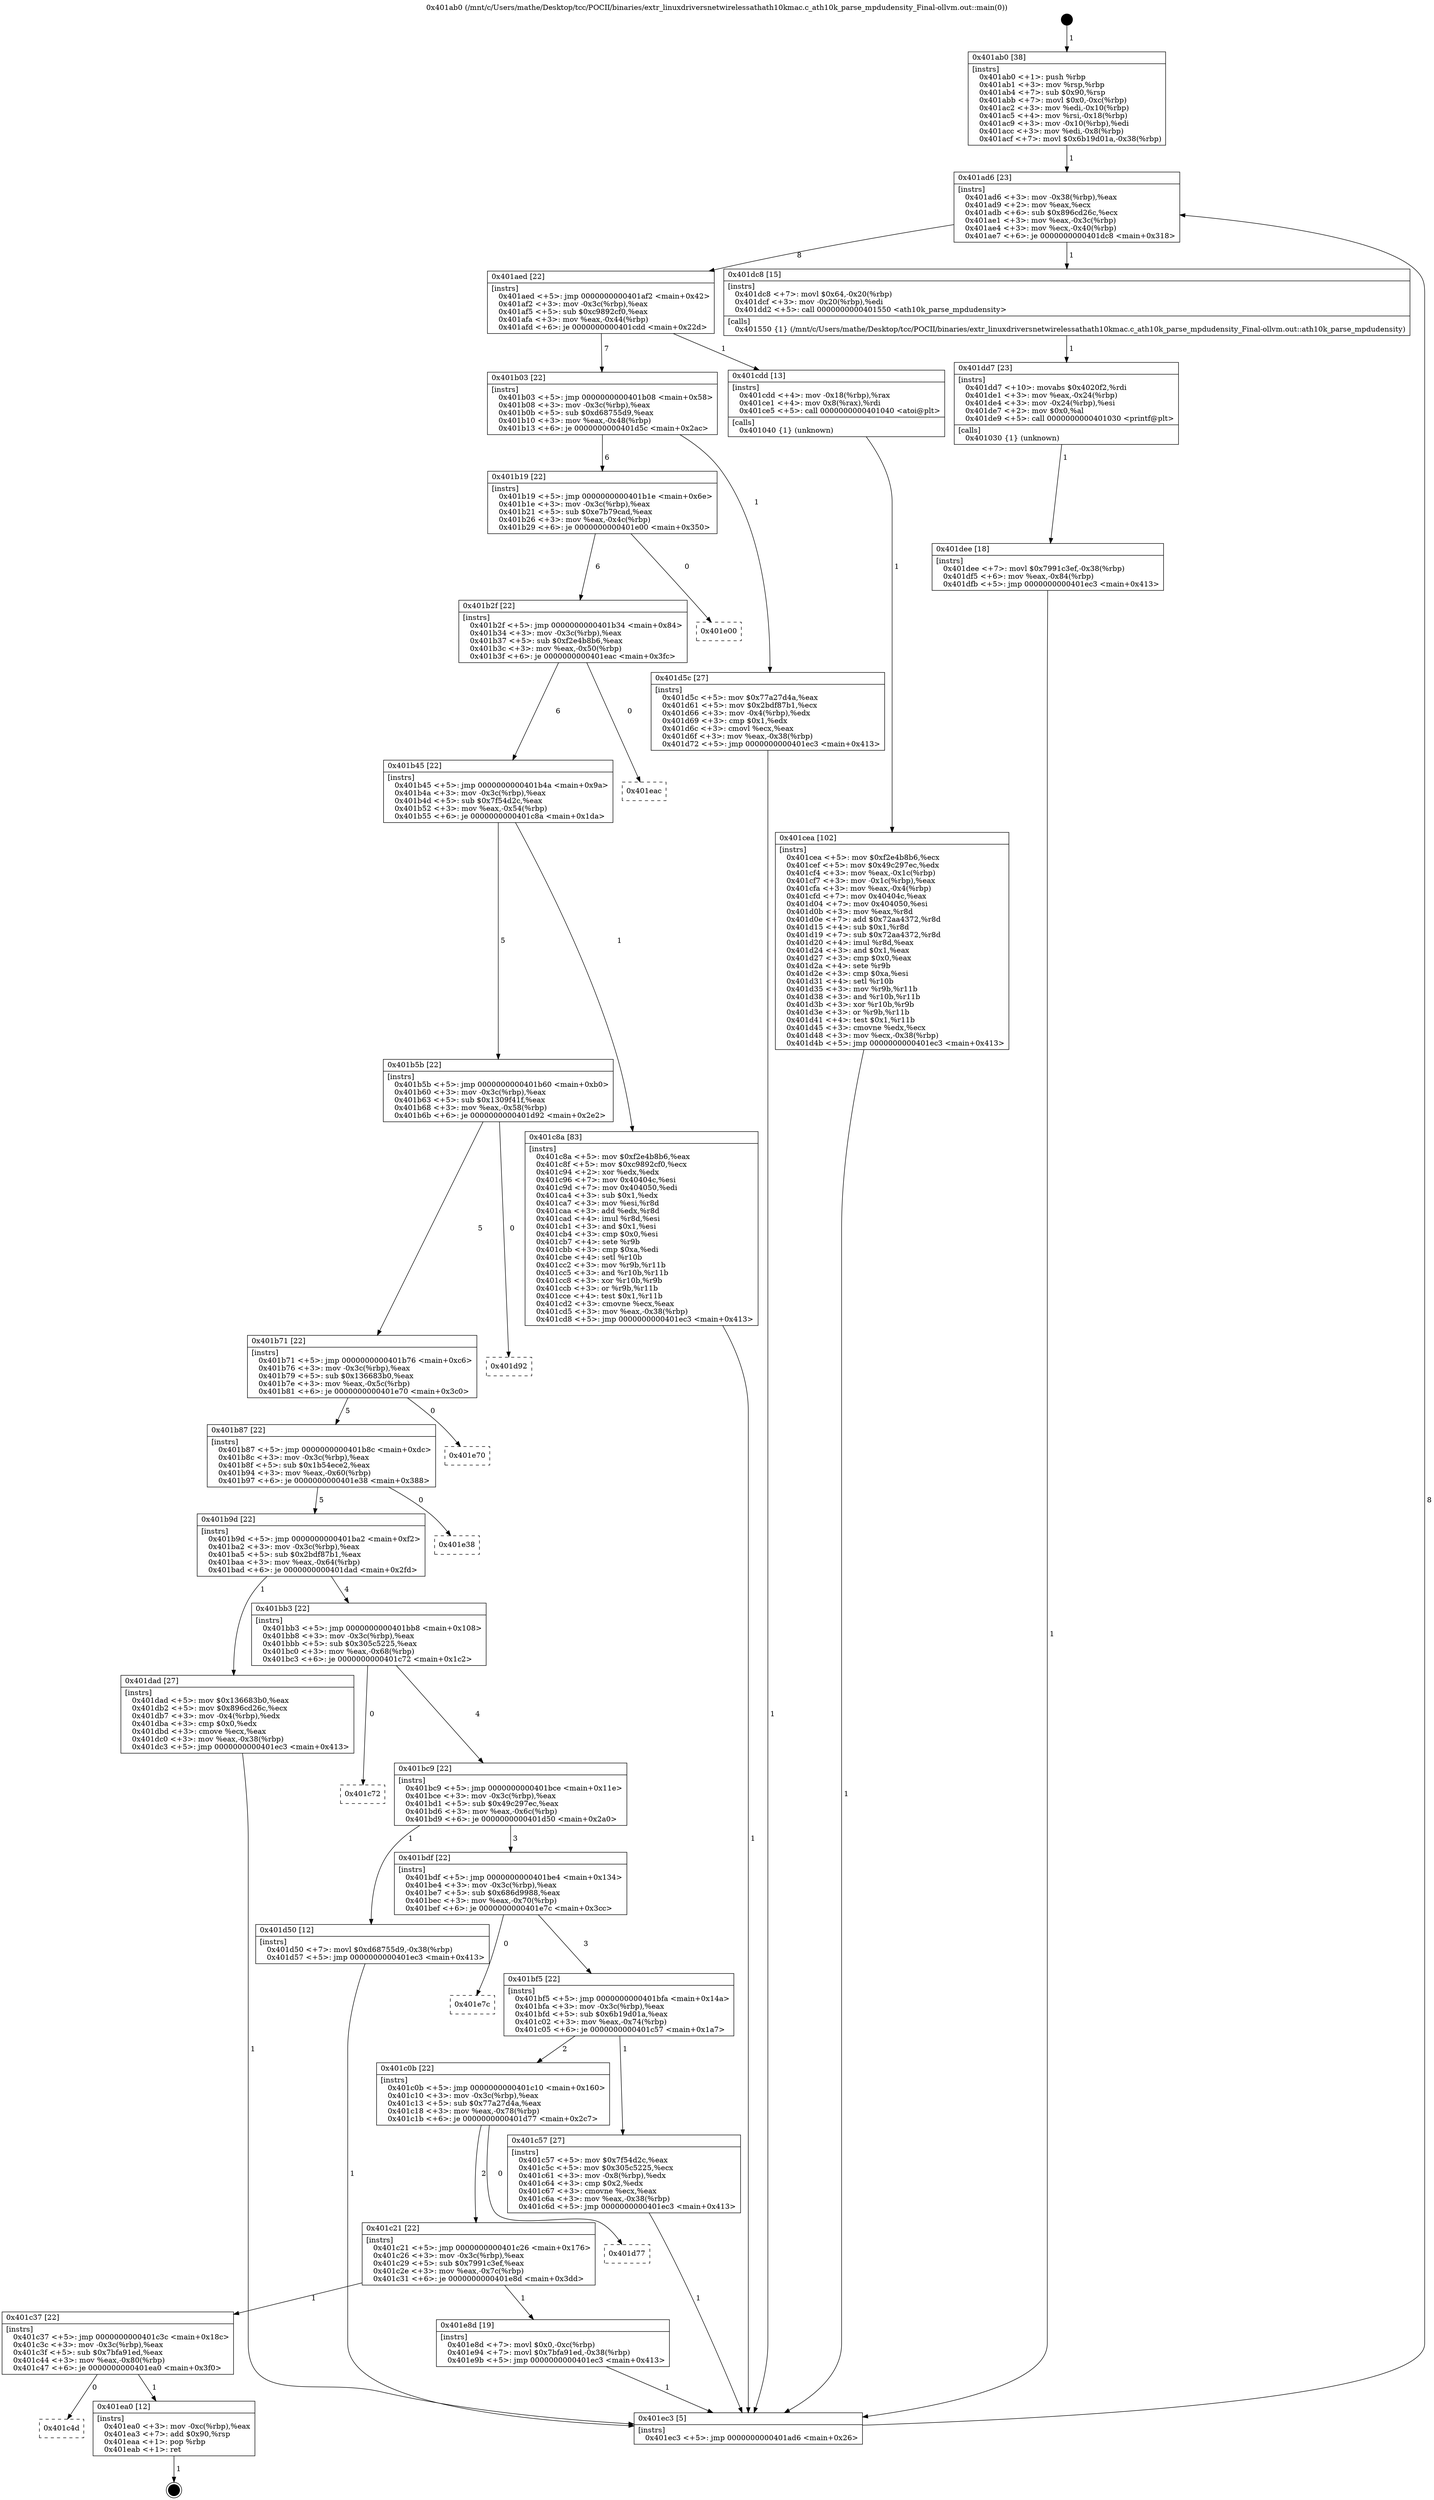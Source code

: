 digraph "0x401ab0" {
  label = "0x401ab0 (/mnt/c/Users/mathe/Desktop/tcc/POCII/binaries/extr_linuxdriversnetwirelessathath10kmac.c_ath10k_parse_mpdudensity_Final-ollvm.out::main(0))"
  labelloc = "t"
  node[shape=record]

  Entry [label="",width=0.3,height=0.3,shape=circle,fillcolor=black,style=filled]
  "0x401ad6" [label="{
     0x401ad6 [23]\l
     | [instrs]\l
     &nbsp;&nbsp;0x401ad6 \<+3\>: mov -0x38(%rbp),%eax\l
     &nbsp;&nbsp;0x401ad9 \<+2\>: mov %eax,%ecx\l
     &nbsp;&nbsp;0x401adb \<+6\>: sub $0x896cd26c,%ecx\l
     &nbsp;&nbsp;0x401ae1 \<+3\>: mov %eax,-0x3c(%rbp)\l
     &nbsp;&nbsp;0x401ae4 \<+3\>: mov %ecx,-0x40(%rbp)\l
     &nbsp;&nbsp;0x401ae7 \<+6\>: je 0000000000401dc8 \<main+0x318\>\l
  }"]
  "0x401dc8" [label="{
     0x401dc8 [15]\l
     | [instrs]\l
     &nbsp;&nbsp;0x401dc8 \<+7\>: movl $0x64,-0x20(%rbp)\l
     &nbsp;&nbsp;0x401dcf \<+3\>: mov -0x20(%rbp),%edi\l
     &nbsp;&nbsp;0x401dd2 \<+5\>: call 0000000000401550 \<ath10k_parse_mpdudensity\>\l
     | [calls]\l
     &nbsp;&nbsp;0x401550 \{1\} (/mnt/c/Users/mathe/Desktop/tcc/POCII/binaries/extr_linuxdriversnetwirelessathath10kmac.c_ath10k_parse_mpdudensity_Final-ollvm.out::ath10k_parse_mpdudensity)\l
  }"]
  "0x401aed" [label="{
     0x401aed [22]\l
     | [instrs]\l
     &nbsp;&nbsp;0x401aed \<+5\>: jmp 0000000000401af2 \<main+0x42\>\l
     &nbsp;&nbsp;0x401af2 \<+3\>: mov -0x3c(%rbp),%eax\l
     &nbsp;&nbsp;0x401af5 \<+5\>: sub $0xc9892cf0,%eax\l
     &nbsp;&nbsp;0x401afa \<+3\>: mov %eax,-0x44(%rbp)\l
     &nbsp;&nbsp;0x401afd \<+6\>: je 0000000000401cdd \<main+0x22d\>\l
  }"]
  Exit [label="",width=0.3,height=0.3,shape=circle,fillcolor=black,style=filled,peripheries=2]
  "0x401cdd" [label="{
     0x401cdd [13]\l
     | [instrs]\l
     &nbsp;&nbsp;0x401cdd \<+4\>: mov -0x18(%rbp),%rax\l
     &nbsp;&nbsp;0x401ce1 \<+4\>: mov 0x8(%rax),%rdi\l
     &nbsp;&nbsp;0x401ce5 \<+5\>: call 0000000000401040 \<atoi@plt\>\l
     | [calls]\l
     &nbsp;&nbsp;0x401040 \{1\} (unknown)\l
  }"]
  "0x401b03" [label="{
     0x401b03 [22]\l
     | [instrs]\l
     &nbsp;&nbsp;0x401b03 \<+5\>: jmp 0000000000401b08 \<main+0x58\>\l
     &nbsp;&nbsp;0x401b08 \<+3\>: mov -0x3c(%rbp),%eax\l
     &nbsp;&nbsp;0x401b0b \<+5\>: sub $0xd68755d9,%eax\l
     &nbsp;&nbsp;0x401b10 \<+3\>: mov %eax,-0x48(%rbp)\l
     &nbsp;&nbsp;0x401b13 \<+6\>: je 0000000000401d5c \<main+0x2ac\>\l
  }"]
  "0x401c4d" [label="{
     0x401c4d\l
  }", style=dashed]
  "0x401d5c" [label="{
     0x401d5c [27]\l
     | [instrs]\l
     &nbsp;&nbsp;0x401d5c \<+5\>: mov $0x77a27d4a,%eax\l
     &nbsp;&nbsp;0x401d61 \<+5\>: mov $0x2bdf87b1,%ecx\l
     &nbsp;&nbsp;0x401d66 \<+3\>: mov -0x4(%rbp),%edx\l
     &nbsp;&nbsp;0x401d69 \<+3\>: cmp $0x1,%edx\l
     &nbsp;&nbsp;0x401d6c \<+3\>: cmovl %ecx,%eax\l
     &nbsp;&nbsp;0x401d6f \<+3\>: mov %eax,-0x38(%rbp)\l
     &nbsp;&nbsp;0x401d72 \<+5\>: jmp 0000000000401ec3 \<main+0x413\>\l
  }"]
  "0x401b19" [label="{
     0x401b19 [22]\l
     | [instrs]\l
     &nbsp;&nbsp;0x401b19 \<+5\>: jmp 0000000000401b1e \<main+0x6e\>\l
     &nbsp;&nbsp;0x401b1e \<+3\>: mov -0x3c(%rbp),%eax\l
     &nbsp;&nbsp;0x401b21 \<+5\>: sub $0xe7b79cad,%eax\l
     &nbsp;&nbsp;0x401b26 \<+3\>: mov %eax,-0x4c(%rbp)\l
     &nbsp;&nbsp;0x401b29 \<+6\>: je 0000000000401e00 \<main+0x350\>\l
  }"]
  "0x401ea0" [label="{
     0x401ea0 [12]\l
     | [instrs]\l
     &nbsp;&nbsp;0x401ea0 \<+3\>: mov -0xc(%rbp),%eax\l
     &nbsp;&nbsp;0x401ea3 \<+7\>: add $0x90,%rsp\l
     &nbsp;&nbsp;0x401eaa \<+1\>: pop %rbp\l
     &nbsp;&nbsp;0x401eab \<+1\>: ret\l
  }"]
  "0x401e00" [label="{
     0x401e00\l
  }", style=dashed]
  "0x401b2f" [label="{
     0x401b2f [22]\l
     | [instrs]\l
     &nbsp;&nbsp;0x401b2f \<+5\>: jmp 0000000000401b34 \<main+0x84\>\l
     &nbsp;&nbsp;0x401b34 \<+3\>: mov -0x3c(%rbp),%eax\l
     &nbsp;&nbsp;0x401b37 \<+5\>: sub $0xf2e4b8b6,%eax\l
     &nbsp;&nbsp;0x401b3c \<+3\>: mov %eax,-0x50(%rbp)\l
     &nbsp;&nbsp;0x401b3f \<+6\>: je 0000000000401eac \<main+0x3fc\>\l
  }"]
  "0x401c37" [label="{
     0x401c37 [22]\l
     | [instrs]\l
     &nbsp;&nbsp;0x401c37 \<+5\>: jmp 0000000000401c3c \<main+0x18c\>\l
     &nbsp;&nbsp;0x401c3c \<+3\>: mov -0x3c(%rbp),%eax\l
     &nbsp;&nbsp;0x401c3f \<+5\>: sub $0x7bfa91ed,%eax\l
     &nbsp;&nbsp;0x401c44 \<+3\>: mov %eax,-0x80(%rbp)\l
     &nbsp;&nbsp;0x401c47 \<+6\>: je 0000000000401ea0 \<main+0x3f0\>\l
  }"]
  "0x401eac" [label="{
     0x401eac\l
  }", style=dashed]
  "0x401b45" [label="{
     0x401b45 [22]\l
     | [instrs]\l
     &nbsp;&nbsp;0x401b45 \<+5\>: jmp 0000000000401b4a \<main+0x9a\>\l
     &nbsp;&nbsp;0x401b4a \<+3\>: mov -0x3c(%rbp),%eax\l
     &nbsp;&nbsp;0x401b4d \<+5\>: sub $0x7f54d2c,%eax\l
     &nbsp;&nbsp;0x401b52 \<+3\>: mov %eax,-0x54(%rbp)\l
     &nbsp;&nbsp;0x401b55 \<+6\>: je 0000000000401c8a \<main+0x1da\>\l
  }"]
  "0x401e8d" [label="{
     0x401e8d [19]\l
     | [instrs]\l
     &nbsp;&nbsp;0x401e8d \<+7\>: movl $0x0,-0xc(%rbp)\l
     &nbsp;&nbsp;0x401e94 \<+7\>: movl $0x7bfa91ed,-0x38(%rbp)\l
     &nbsp;&nbsp;0x401e9b \<+5\>: jmp 0000000000401ec3 \<main+0x413\>\l
  }"]
  "0x401c8a" [label="{
     0x401c8a [83]\l
     | [instrs]\l
     &nbsp;&nbsp;0x401c8a \<+5\>: mov $0xf2e4b8b6,%eax\l
     &nbsp;&nbsp;0x401c8f \<+5\>: mov $0xc9892cf0,%ecx\l
     &nbsp;&nbsp;0x401c94 \<+2\>: xor %edx,%edx\l
     &nbsp;&nbsp;0x401c96 \<+7\>: mov 0x40404c,%esi\l
     &nbsp;&nbsp;0x401c9d \<+7\>: mov 0x404050,%edi\l
     &nbsp;&nbsp;0x401ca4 \<+3\>: sub $0x1,%edx\l
     &nbsp;&nbsp;0x401ca7 \<+3\>: mov %esi,%r8d\l
     &nbsp;&nbsp;0x401caa \<+3\>: add %edx,%r8d\l
     &nbsp;&nbsp;0x401cad \<+4\>: imul %r8d,%esi\l
     &nbsp;&nbsp;0x401cb1 \<+3\>: and $0x1,%esi\l
     &nbsp;&nbsp;0x401cb4 \<+3\>: cmp $0x0,%esi\l
     &nbsp;&nbsp;0x401cb7 \<+4\>: sete %r9b\l
     &nbsp;&nbsp;0x401cbb \<+3\>: cmp $0xa,%edi\l
     &nbsp;&nbsp;0x401cbe \<+4\>: setl %r10b\l
     &nbsp;&nbsp;0x401cc2 \<+3\>: mov %r9b,%r11b\l
     &nbsp;&nbsp;0x401cc5 \<+3\>: and %r10b,%r11b\l
     &nbsp;&nbsp;0x401cc8 \<+3\>: xor %r10b,%r9b\l
     &nbsp;&nbsp;0x401ccb \<+3\>: or %r9b,%r11b\l
     &nbsp;&nbsp;0x401cce \<+4\>: test $0x1,%r11b\l
     &nbsp;&nbsp;0x401cd2 \<+3\>: cmovne %ecx,%eax\l
     &nbsp;&nbsp;0x401cd5 \<+3\>: mov %eax,-0x38(%rbp)\l
     &nbsp;&nbsp;0x401cd8 \<+5\>: jmp 0000000000401ec3 \<main+0x413\>\l
  }"]
  "0x401b5b" [label="{
     0x401b5b [22]\l
     | [instrs]\l
     &nbsp;&nbsp;0x401b5b \<+5\>: jmp 0000000000401b60 \<main+0xb0\>\l
     &nbsp;&nbsp;0x401b60 \<+3\>: mov -0x3c(%rbp),%eax\l
     &nbsp;&nbsp;0x401b63 \<+5\>: sub $0x1309f41f,%eax\l
     &nbsp;&nbsp;0x401b68 \<+3\>: mov %eax,-0x58(%rbp)\l
     &nbsp;&nbsp;0x401b6b \<+6\>: je 0000000000401d92 \<main+0x2e2\>\l
  }"]
  "0x401c21" [label="{
     0x401c21 [22]\l
     | [instrs]\l
     &nbsp;&nbsp;0x401c21 \<+5\>: jmp 0000000000401c26 \<main+0x176\>\l
     &nbsp;&nbsp;0x401c26 \<+3\>: mov -0x3c(%rbp),%eax\l
     &nbsp;&nbsp;0x401c29 \<+5\>: sub $0x7991c3ef,%eax\l
     &nbsp;&nbsp;0x401c2e \<+3\>: mov %eax,-0x7c(%rbp)\l
     &nbsp;&nbsp;0x401c31 \<+6\>: je 0000000000401e8d \<main+0x3dd\>\l
  }"]
  "0x401d92" [label="{
     0x401d92\l
  }", style=dashed]
  "0x401b71" [label="{
     0x401b71 [22]\l
     | [instrs]\l
     &nbsp;&nbsp;0x401b71 \<+5\>: jmp 0000000000401b76 \<main+0xc6\>\l
     &nbsp;&nbsp;0x401b76 \<+3\>: mov -0x3c(%rbp),%eax\l
     &nbsp;&nbsp;0x401b79 \<+5\>: sub $0x136683b0,%eax\l
     &nbsp;&nbsp;0x401b7e \<+3\>: mov %eax,-0x5c(%rbp)\l
     &nbsp;&nbsp;0x401b81 \<+6\>: je 0000000000401e70 \<main+0x3c0\>\l
  }"]
  "0x401d77" [label="{
     0x401d77\l
  }", style=dashed]
  "0x401e70" [label="{
     0x401e70\l
  }", style=dashed]
  "0x401b87" [label="{
     0x401b87 [22]\l
     | [instrs]\l
     &nbsp;&nbsp;0x401b87 \<+5\>: jmp 0000000000401b8c \<main+0xdc\>\l
     &nbsp;&nbsp;0x401b8c \<+3\>: mov -0x3c(%rbp),%eax\l
     &nbsp;&nbsp;0x401b8f \<+5\>: sub $0x1b54ece2,%eax\l
     &nbsp;&nbsp;0x401b94 \<+3\>: mov %eax,-0x60(%rbp)\l
     &nbsp;&nbsp;0x401b97 \<+6\>: je 0000000000401e38 \<main+0x388\>\l
  }"]
  "0x401dee" [label="{
     0x401dee [18]\l
     | [instrs]\l
     &nbsp;&nbsp;0x401dee \<+7\>: movl $0x7991c3ef,-0x38(%rbp)\l
     &nbsp;&nbsp;0x401df5 \<+6\>: mov %eax,-0x84(%rbp)\l
     &nbsp;&nbsp;0x401dfb \<+5\>: jmp 0000000000401ec3 \<main+0x413\>\l
  }"]
  "0x401e38" [label="{
     0x401e38\l
  }", style=dashed]
  "0x401b9d" [label="{
     0x401b9d [22]\l
     | [instrs]\l
     &nbsp;&nbsp;0x401b9d \<+5\>: jmp 0000000000401ba2 \<main+0xf2\>\l
     &nbsp;&nbsp;0x401ba2 \<+3\>: mov -0x3c(%rbp),%eax\l
     &nbsp;&nbsp;0x401ba5 \<+5\>: sub $0x2bdf87b1,%eax\l
     &nbsp;&nbsp;0x401baa \<+3\>: mov %eax,-0x64(%rbp)\l
     &nbsp;&nbsp;0x401bad \<+6\>: je 0000000000401dad \<main+0x2fd\>\l
  }"]
  "0x401dd7" [label="{
     0x401dd7 [23]\l
     | [instrs]\l
     &nbsp;&nbsp;0x401dd7 \<+10\>: movabs $0x4020f2,%rdi\l
     &nbsp;&nbsp;0x401de1 \<+3\>: mov %eax,-0x24(%rbp)\l
     &nbsp;&nbsp;0x401de4 \<+3\>: mov -0x24(%rbp),%esi\l
     &nbsp;&nbsp;0x401de7 \<+2\>: mov $0x0,%al\l
     &nbsp;&nbsp;0x401de9 \<+5\>: call 0000000000401030 \<printf@plt\>\l
     | [calls]\l
     &nbsp;&nbsp;0x401030 \{1\} (unknown)\l
  }"]
  "0x401dad" [label="{
     0x401dad [27]\l
     | [instrs]\l
     &nbsp;&nbsp;0x401dad \<+5\>: mov $0x136683b0,%eax\l
     &nbsp;&nbsp;0x401db2 \<+5\>: mov $0x896cd26c,%ecx\l
     &nbsp;&nbsp;0x401db7 \<+3\>: mov -0x4(%rbp),%edx\l
     &nbsp;&nbsp;0x401dba \<+3\>: cmp $0x0,%edx\l
     &nbsp;&nbsp;0x401dbd \<+3\>: cmove %ecx,%eax\l
     &nbsp;&nbsp;0x401dc0 \<+3\>: mov %eax,-0x38(%rbp)\l
     &nbsp;&nbsp;0x401dc3 \<+5\>: jmp 0000000000401ec3 \<main+0x413\>\l
  }"]
  "0x401bb3" [label="{
     0x401bb3 [22]\l
     | [instrs]\l
     &nbsp;&nbsp;0x401bb3 \<+5\>: jmp 0000000000401bb8 \<main+0x108\>\l
     &nbsp;&nbsp;0x401bb8 \<+3\>: mov -0x3c(%rbp),%eax\l
     &nbsp;&nbsp;0x401bbb \<+5\>: sub $0x305c5225,%eax\l
     &nbsp;&nbsp;0x401bc0 \<+3\>: mov %eax,-0x68(%rbp)\l
     &nbsp;&nbsp;0x401bc3 \<+6\>: je 0000000000401c72 \<main+0x1c2\>\l
  }"]
  "0x401cea" [label="{
     0x401cea [102]\l
     | [instrs]\l
     &nbsp;&nbsp;0x401cea \<+5\>: mov $0xf2e4b8b6,%ecx\l
     &nbsp;&nbsp;0x401cef \<+5\>: mov $0x49c297ec,%edx\l
     &nbsp;&nbsp;0x401cf4 \<+3\>: mov %eax,-0x1c(%rbp)\l
     &nbsp;&nbsp;0x401cf7 \<+3\>: mov -0x1c(%rbp),%eax\l
     &nbsp;&nbsp;0x401cfa \<+3\>: mov %eax,-0x4(%rbp)\l
     &nbsp;&nbsp;0x401cfd \<+7\>: mov 0x40404c,%eax\l
     &nbsp;&nbsp;0x401d04 \<+7\>: mov 0x404050,%esi\l
     &nbsp;&nbsp;0x401d0b \<+3\>: mov %eax,%r8d\l
     &nbsp;&nbsp;0x401d0e \<+7\>: add $0x72aa4372,%r8d\l
     &nbsp;&nbsp;0x401d15 \<+4\>: sub $0x1,%r8d\l
     &nbsp;&nbsp;0x401d19 \<+7\>: sub $0x72aa4372,%r8d\l
     &nbsp;&nbsp;0x401d20 \<+4\>: imul %r8d,%eax\l
     &nbsp;&nbsp;0x401d24 \<+3\>: and $0x1,%eax\l
     &nbsp;&nbsp;0x401d27 \<+3\>: cmp $0x0,%eax\l
     &nbsp;&nbsp;0x401d2a \<+4\>: sete %r9b\l
     &nbsp;&nbsp;0x401d2e \<+3\>: cmp $0xa,%esi\l
     &nbsp;&nbsp;0x401d31 \<+4\>: setl %r10b\l
     &nbsp;&nbsp;0x401d35 \<+3\>: mov %r9b,%r11b\l
     &nbsp;&nbsp;0x401d38 \<+3\>: and %r10b,%r11b\l
     &nbsp;&nbsp;0x401d3b \<+3\>: xor %r10b,%r9b\l
     &nbsp;&nbsp;0x401d3e \<+3\>: or %r9b,%r11b\l
     &nbsp;&nbsp;0x401d41 \<+4\>: test $0x1,%r11b\l
     &nbsp;&nbsp;0x401d45 \<+3\>: cmovne %edx,%ecx\l
     &nbsp;&nbsp;0x401d48 \<+3\>: mov %ecx,-0x38(%rbp)\l
     &nbsp;&nbsp;0x401d4b \<+5\>: jmp 0000000000401ec3 \<main+0x413\>\l
  }"]
  "0x401c72" [label="{
     0x401c72\l
  }", style=dashed]
  "0x401bc9" [label="{
     0x401bc9 [22]\l
     | [instrs]\l
     &nbsp;&nbsp;0x401bc9 \<+5\>: jmp 0000000000401bce \<main+0x11e\>\l
     &nbsp;&nbsp;0x401bce \<+3\>: mov -0x3c(%rbp),%eax\l
     &nbsp;&nbsp;0x401bd1 \<+5\>: sub $0x49c297ec,%eax\l
     &nbsp;&nbsp;0x401bd6 \<+3\>: mov %eax,-0x6c(%rbp)\l
     &nbsp;&nbsp;0x401bd9 \<+6\>: je 0000000000401d50 \<main+0x2a0\>\l
  }"]
  "0x401ab0" [label="{
     0x401ab0 [38]\l
     | [instrs]\l
     &nbsp;&nbsp;0x401ab0 \<+1\>: push %rbp\l
     &nbsp;&nbsp;0x401ab1 \<+3\>: mov %rsp,%rbp\l
     &nbsp;&nbsp;0x401ab4 \<+7\>: sub $0x90,%rsp\l
     &nbsp;&nbsp;0x401abb \<+7\>: movl $0x0,-0xc(%rbp)\l
     &nbsp;&nbsp;0x401ac2 \<+3\>: mov %edi,-0x10(%rbp)\l
     &nbsp;&nbsp;0x401ac5 \<+4\>: mov %rsi,-0x18(%rbp)\l
     &nbsp;&nbsp;0x401ac9 \<+3\>: mov -0x10(%rbp),%edi\l
     &nbsp;&nbsp;0x401acc \<+3\>: mov %edi,-0x8(%rbp)\l
     &nbsp;&nbsp;0x401acf \<+7\>: movl $0x6b19d01a,-0x38(%rbp)\l
  }"]
  "0x401d50" [label="{
     0x401d50 [12]\l
     | [instrs]\l
     &nbsp;&nbsp;0x401d50 \<+7\>: movl $0xd68755d9,-0x38(%rbp)\l
     &nbsp;&nbsp;0x401d57 \<+5\>: jmp 0000000000401ec3 \<main+0x413\>\l
  }"]
  "0x401bdf" [label="{
     0x401bdf [22]\l
     | [instrs]\l
     &nbsp;&nbsp;0x401bdf \<+5\>: jmp 0000000000401be4 \<main+0x134\>\l
     &nbsp;&nbsp;0x401be4 \<+3\>: mov -0x3c(%rbp),%eax\l
     &nbsp;&nbsp;0x401be7 \<+5\>: sub $0x686d9988,%eax\l
     &nbsp;&nbsp;0x401bec \<+3\>: mov %eax,-0x70(%rbp)\l
     &nbsp;&nbsp;0x401bef \<+6\>: je 0000000000401e7c \<main+0x3cc\>\l
  }"]
  "0x401ec3" [label="{
     0x401ec3 [5]\l
     | [instrs]\l
     &nbsp;&nbsp;0x401ec3 \<+5\>: jmp 0000000000401ad6 \<main+0x26\>\l
  }"]
  "0x401e7c" [label="{
     0x401e7c\l
  }", style=dashed]
  "0x401bf5" [label="{
     0x401bf5 [22]\l
     | [instrs]\l
     &nbsp;&nbsp;0x401bf5 \<+5\>: jmp 0000000000401bfa \<main+0x14a\>\l
     &nbsp;&nbsp;0x401bfa \<+3\>: mov -0x3c(%rbp),%eax\l
     &nbsp;&nbsp;0x401bfd \<+5\>: sub $0x6b19d01a,%eax\l
     &nbsp;&nbsp;0x401c02 \<+3\>: mov %eax,-0x74(%rbp)\l
     &nbsp;&nbsp;0x401c05 \<+6\>: je 0000000000401c57 \<main+0x1a7\>\l
  }"]
  "0x401c0b" [label="{
     0x401c0b [22]\l
     | [instrs]\l
     &nbsp;&nbsp;0x401c0b \<+5\>: jmp 0000000000401c10 \<main+0x160\>\l
     &nbsp;&nbsp;0x401c10 \<+3\>: mov -0x3c(%rbp),%eax\l
     &nbsp;&nbsp;0x401c13 \<+5\>: sub $0x77a27d4a,%eax\l
     &nbsp;&nbsp;0x401c18 \<+3\>: mov %eax,-0x78(%rbp)\l
     &nbsp;&nbsp;0x401c1b \<+6\>: je 0000000000401d77 \<main+0x2c7\>\l
  }"]
  "0x401c57" [label="{
     0x401c57 [27]\l
     | [instrs]\l
     &nbsp;&nbsp;0x401c57 \<+5\>: mov $0x7f54d2c,%eax\l
     &nbsp;&nbsp;0x401c5c \<+5\>: mov $0x305c5225,%ecx\l
     &nbsp;&nbsp;0x401c61 \<+3\>: mov -0x8(%rbp),%edx\l
     &nbsp;&nbsp;0x401c64 \<+3\>: cmp $0x2,%edx\l
     &nbsp;&nbsp;0x401c67 \<+3\>: cmovne %ecx,%eax\l
     &nbsp;&nbsp;0x401c6a \<+3\>: mov %eax,-0x38(%rbp)\l
     &nbsp;&nbsp;0x401c6d \<+5\>: jmp 0000000000401ec3 \<main+0x413\>\l
  }"]
  Entry -> "0x401ab0" [label=" 1"]
  "0x401ad6" -> "0x401dc8" [label=" 1"]
  "0x401ad6" -> "0x401aed" [label=" 8"]
  "0x401ea0" -> Exit [label=" 1"]
  "0x401aed" -> "0x401cdd" [label=" 1"]
  "0x401aed" -> "0x401b03" [label=" 7"]
  "0x401c37" -> "0x401c4d" [label=" 0"]
  "0x401b03" -> "0x401d5c" [label=" 1"]
  "0x401b03" -> "0x401b19" [label=" 6"]
  "0x401c37" -> "0x401ea0" [label=" 1"]
  "0x401b19" -> "0x401e00" [label=" 0"]
  "0x401b19" -> "0x401b2f" [label=" 6"]
  "0x401e8d" -> "0x401ec3" [label=" 1"]
  "0x401b2f" -> "0x401eac" [label=" 0"]
  "0x401b2f" -> "0x401b45" [label=" 6"]
  "0x401c21" -> "0x401c37" [label=" 1"]
  "0x401b45" -> "0x401c8a" [label=" 1"]
  "0x401b45" -> "0x401b5b" [label=" 5"]
  "0x401c21" -> "0x401e8d" [label=" 1"]
  "0x401b5b" -> "0x401d92" [label=" 0"]
  "0x401b5b" -> "0x401b71" [label=" 5"]
  "0x401c0b" -> "0x401c21" [label=" 2"]
  "0x401b71" -> "0x401e70" [label=" 0"]
  "0x401b71" -> "0x401b87" [label=" 5"]
  "0x401c0b" -> "0x401d77" [label=" 0"]
  "0x401b87" -> "0x401e38" [label=" 0"]
  "0x401b87" -> "0x401b9d" [label=" 5"]
  "0x401dee" -> "0x401ec3" [label=" 1"]
  "0x401b9d" -> "0x401dad" [label=" 1"]
  "0x401b9d" -> "0x401bb3" [label=" 4"]
  "0x401dd7" -> "0x401dee" [label=" 1"]
  "0x401bb3" -> "0x401c72" [label=" 0"]
  "0x401bb3" -> "0x401bc9" [label=" 4"]
  "0x401dc8" -> "0x401dd7" [label=" 1"]
  "0x401bc9" -> "0x401d50" [label=" 1"]
  "0x401bc9" -> "0x401bdf" [label=" 3"]
  "0x401dad" -> "0x401ec3" [label=" 1"]
  "0x401bdf" -> "0x401e7c" [label=" 0"]
  "0x401bdf" -> "0x401bf5" [label=" 3"]
  "0x401d5c" -> "0x401ec3" [label=" 1"]
  "0x401bf5" -> "0x401c57" [label=" 1"]
  "0x401bf5" -> "0x401c0b" [label=" 2"]
  "0x401c57" -> "0x401ec3" [label=" 1"]
  "0x401ab0" -> "0x401ad6" [label=" 1"]
  "0x401ec3" -> "0x401ad6" [label=" 8"]
  "0x401c8a" -> "0x401ec3" [label=" 1"]
  "0x401cdd" -> "0x401cea" [label=" 1"]
  "0x401cea" -> "0x401ec3" [label=" 1"]
  "0x401d50" -> "0x401ec3" [label=" 1"]
}
